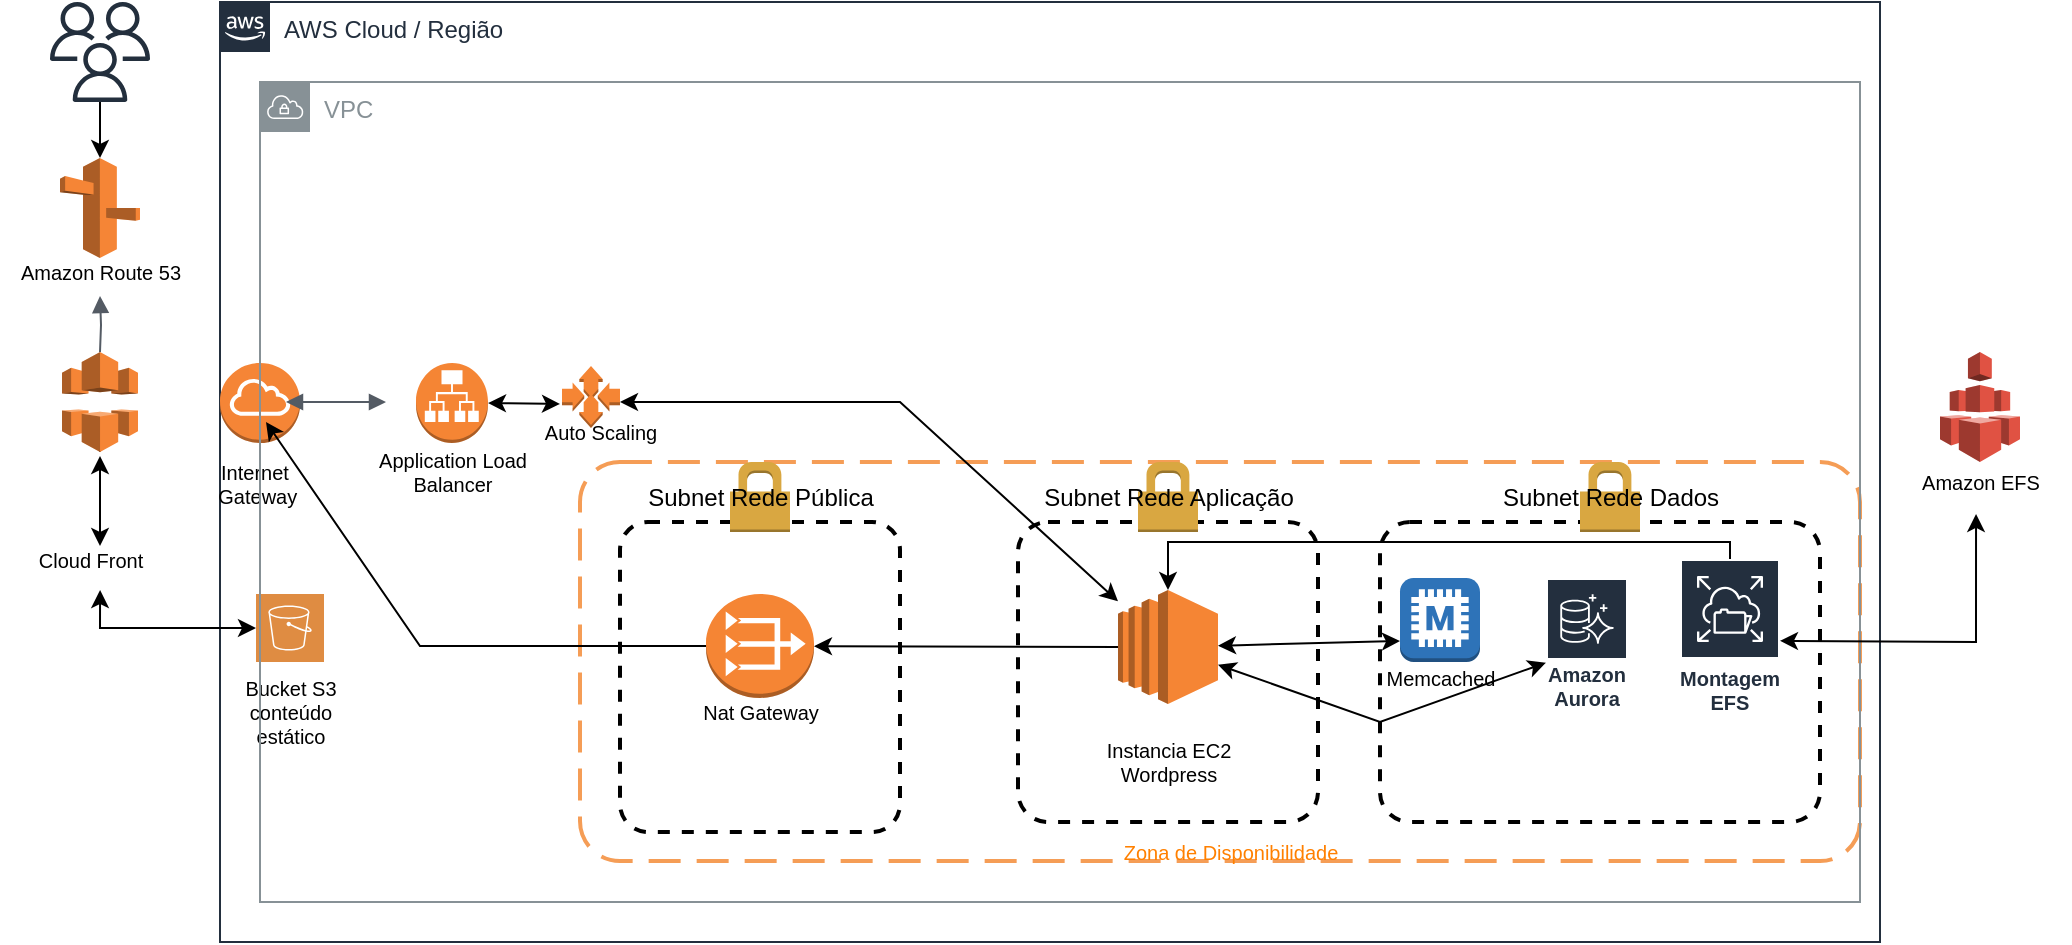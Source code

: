 <mxfile version="20.2.4" type="github">
  <diagram id="Ht1M8jgEwFfnCIfOTk4-" name="Page-1">
    <mxGraphModel dx="1422" dy="780" grid="1" gridSize="10" guides="1" tooltips="1" connect="1" arrows="1" fold="1" page="1" pageScale="1" pageWidth="1169" pageHeight="827" math="0" shadow="0">
      <root>
        <mxCell id="0" />
        <mxCell id="1" parent="0" />
        <mxCell id="UEzPUAAOIrF-is8g5C7q-205" value="AWS Cloud / Região" style="points=[[0,0],[0.25,0],[0.5,0],[0.75,0],[1,0],[1,0.25],[1,0.5],[1,0.75],[1,1],[0.75,1],[0.5,1],[0.25,1],[0,1],[0,0.75],[0,0.5],[0,0.25]];outlineConnect=0;gradientColor=none;html=1;whiteSpace=wrap;fontSize=12;fontStyle=0;shape=mxgraph.aws4.group;grIcon=mxgraph.aws4.group_aws_cloud_alt;strokeColor=#232F3E;fillColor=none;verticalAlign=top;align=left;spacingLeft=30;fontColor=#232F3E;dashed=0;labelBackgroundColor=#ffffff;container=1;pointerEvents=0;collapsible=0;recursiveResize=0;" parent="1" vertex="1">
          <mxGeometry x="220" y="120" width="830" height="470" as="geometry" />
        </mxCell>
        <mxCell id="1rJHCLjxZAj-tCfooPcw-8" value="" style="sketch=0;pointerEvents=1;shadow=0;dashed=0;html=1;strokeColor=none;fillColor=#DF8C42;labelPosition=center;verticalLabelPosition=bottom;verticalAlign=top;align=center;outlineConnect=0;shape=mxgraph.veeam2.aws_s3;fontSize=10;" parent="UEzPUAAOIrF-is8g5C7q-205" vertex="1">
          <mxGeometry x="18" y="296" width="34" height="34" as="geometry" />
        </mxCell>
        <mxCell id="1rJHCLjxZAj-tCfooPcw-10" value="" style="outlineConnect=0;dashed=0;verticalLabelPosition=bottom;verticalAlign=top;align=center;html=1;shape=mxgraph.aws3.internet_gateway;fillColor=#F58536;gradientColor=none;fontSize=10;" parent="UEzPUAAOIrF-is8g5C7q-205" vertex="1">
          <mxGeometry y="180.5" width="40" height="40" as="geometry" />
        </mxCell>
        <mxCell id="1rJHCLjxZAj-tCfooPcw-11" value="Internet&lt;br&gt;&amp;nbsp;Gateway" style="text;html=1;align=center;verticalAlign=middle;resizable=0;points=[];autosize=1;strokeColor=none;fillColor=none;fontSize=10;" parent="UEzPUAAOIrF-is8g5C7q-205" vertex="1">
          <mxGeometry x="-18" y="220.5" width="70" height="40" as="geometry" />
        </mxCell>
        <mxCell id="1rJHCLjxZAj-tCfooPcw-9" value="Bucket S3&lt;br&gt;conteúdo&lt;br&gt;estático" style="text;html=1;align=center;verticalAlign=middle;resizable=0;points=[];autosize=1;strokeColor=none;fillColor=none;fontSize=10;" parent="UEzPUAAOIrF-is8g5C7q-205" vertex="1">
          <mxGeometry y="330" width="70" height="50" as="geometry" />
        </mxCell>
        <mxCell id="1rJHCLjxZAj-tCfooPcw-26" value="" style="rounded=1;arcSize=10;dashed=1;strokeColor=#F59D56;fillColor=none;gradientColor=none;dashPattern=8 4;strokeWidth=2;fontSize=10;" parent="UEzPUAAOIrF-is8g5C7q-205" vertex="1">
          <mxGeometry x="180" y="230" width="640" height="199.5" as="geometry" />
        </mxCell>
        <mxCell id="1rJHCLjxZAj-tCfooPcw-27" value="&lt;font color=&quot;#ff8000&quot;&gt;Zona de Disponibilidade&lt;/font&gt;" style="text;html=1;align=center;verticalAlign=middle;resizable=0;points=[];autosize=1;strokeColor=none;fillColor=none;fontSize=10;" parent="UEzPUAAOIrF-is8g5C7q-205" vertex="1">
          <mxGeometry x="440" y="410" width="130" height="30" as="geometry" />
        </mxCell>
        <mxCell id="1rJHCLjxZAj-tCfooPcw-28" value="" style="outlineConnect=0;dashed=0;verticalLabelPosition=bottom;verticalAlign=top;align=center;html=1;shape=mxgraph.aws3.application_load_balancer;fillColor=#F58534;gradientColor=none;fontSize=10;fontColor=#FF8000;" parent="UEzPUAAOIrF-is8g5C7q-205" vertex="1">
          <mxGeometry x="98" y="180.5" width="36" height="40" as="geometry" />
        </mxCell>
        <mxCell id="1rJHCLjxZAj-tCfooPcw-29" value="&lt;font color=&quot;#000000&quot;&gt;Application Load&lt;br&gt;Balancer&lt;/font&gt;" style="text;html=1;align=center;verticalAlign=middle;resizable=0;points=[];autosize=1;strokeColor=none;fillColor=none;fontSize=10;fontColor=#FF8000;" parent="UEzPUAAOIrF-is8g5C7q-205" vertex="1">
          <mxGeometry x="66" y="215" width="100" height="40" as="geometry" />
        </mxCell>
        <mxCell id="1rJHCLjxZAj-tCfooPcw-34" value="" style="edgeStyle=orthogonalEdgeStyle;html=1;endArrow=block;elbow=vertical;startArrow=block;startFill=1;endFill=1;strokeColor=#545B64;rounded=0;fontSize=10;fontColor=#000000;" parent="UEzPUAAOIrF-is8g5C7q-205" edge="1">
          <mxGeometry width="100" relative="1" as="geometry">
            <mxPoint x="33" y="200" as="sourcePoint" />
            <mxPoint x="83" y="200" as="targetPoint" />
          </mxGeometry>
        </mxCell>
        <mxCell id="1rJHCLjxZAj-tCfooPcw-40" value="" style="outlineConnect=0;dashed=0;verticalLabelPosition=bottom;verticalAlign=top;align=center;html=1;shape=mxgraph.aws3.auto_scaling;fillColor=#F58534;gradientColor=none;fontSize=10;fontColor=#000000;" parent="UEzPUAAOIrF-is8g5C7q-205" vertex="1">
          <mxGeometry x="171" y="182" width="29" height="31" as="geometry" />
        </mxCell>
        <mxCell id="1rJHCLjxZAj-tCfooPcw-41" value="Auto Scaling" style="text;html=1;align=center;verticalAlign=middle;resizable=0;points=[];autosize=1;strokeColor=none;fillColor=none;fontSize=10;fontColor=#000000;" parent="UEzPUAAOIrF-is8g5C7q-205" vertex="1">
          <mxGeometry x="150" y="200" width="80" height="30" as="geometry" />
        </mxCell>
        <mxCell id="1rJHCLjxZAj-tCfooPcw-43" value="Nat Gateway" style="text;html=1;align=center;verticalAlign=middle;resizable=0;points=[];autosize=1;strokeColor=none;fillColor=none;fontSize=10;fontColor=#000000;" parent="UEzPUAAOIrF-is8g5C7q-205" vertex="1">
          <mxGeometry x="230" y="339.5" width="80" height="30" as="geometry" />
        </mxCell>
        <mxCell id="1rJHCLjxZAj-tCfooPcw-46" value="Instancia EC2&lt;br&gt;Wordpress" style="text;html=1;align=center;verticalAlign=middle;resizable=0;points=[];autosize=1;strokeColor=none;fillColor=none;fontSize=10;fontColor=#000000;" parent="UEzPUAAOIrF-is8g5C7q-205" vertex="1">
          <mxGeometry x="429" y="359.5" width="90" height="40" as="geometry" />
        </mxCell>
        <mxCell id="1rJHCLjxZAj-tCfooPcw-52" value="Memcached" style="text;html=1;align=center;verticalAlign=middle;resizable=0;points=[];autosize=1;strokeColor=none;fillColor=none;fontSize=10;fontColor=#000000;" parent="UEzPUAAOIrF-is8g5C7q-205" vertex="1">
          <mxGeometry x="570" y="322.5" width="80" height="30" as="geometry" />
        </mxCell>
        <mxCell id="hrkvHu_RFOTGukXnJrcy-8" value="" style="rounded=1;arcSize=10;dashed=1;fillColor=none;gradientColor=none;strokeWidth=2;" vertex="1" parent="UEzPUAAOIrF-is8g5C7q-205">
          <mxGeometry x="200" y="260" width="140" height="155" as="geometry" />
        </mxCell>
        <mxCell id="hrkvHu_RFOTGukXnJrcy-9" value="Subnet Rede Pública" style="dashed=1;html=1;shape=mxgraph.aws3.permissions;fillColor=#D9A741;gradientColor=none;dashed=0;" vertex="1" parent="UEzPUAAOIrF-is8g5C7q-205">
          <mxGeometry x="255" y="230" width="30" height="35" as="geometry" />
        </mxCell>
        <mxCell id="hrkvHu_RFOTGukXnJrcy-10" value="" style="rounded=1;arcSize=10;dashed=1;fillColor=none;gradientColor=none;strokeWidth=2;" vertex="1" parent="UEzPUAAOIrF-is8g5C7q-205">
          <mxGeometry x="399" y="260" width="150" height="150" as="geometry" />
        </mxCell>
        <mxCell id="hrkvHu_RFOTGukXnJrcy-11" value="Subnet Rede Aplicação" style="dashed=0;html=1;shape=mxgraph.aws3.permissions;fillColor=#D9A741;gradientColor=none;dashed=0;" vertex="1" parent="UEzPUAAOIrF-is8g5C7q-205">
          <mxGeometry x="459" y="230" width="30" height="35" as="geometry" />
        </mxCell>
        <mxCell id="hrkvHu_RFOTGukXnJrcy-13" value="" style="rounded=1;arcSize=10;fillColor=none;gradientColor=none;strokeWidth=2;dashed=1;" vertex="1" parent="UEzPUAAOIrF-is8g5C7q-205">
          <mxGeometry x="580" y="260" width="220" height="150" as="geometry" />
        </mxCell>
        <mxCell id="hrkvHu_RFOTGukXnJrcy-14" value="Subnet Rede Dados" style="html=1;shape=mxgraph.aws3.permissions;fillColor=#D9A741;gradientColor=none;dashed=1;" vertex="1" parent="UEzPUAAOIrF-is8g5C7q-205">
          <mxGeometry x="680" y="230" width="30" height="35" as="geometry" />
        </mxCell>
        <mxCell id="hrkvHu_RFOTGukXnJrcy-15" value="" style="outlineConnect=0;dashed=0;verticalLabelPosition=bottom;verticalAlign=top;align=center;html=1;shape=mxgraph.aws3.vpc_nat_gateway;fillColor=#F58534;gradientColor=none;" vertex="1" parent="UEzPUAAOIrF-is8g5C7q-205">
          <mxGeometry x="243" y="296" width="54" height="52" as="geometry" />
        </mxCell>
        <mxCell id="hrkvHu_RFOTGukXnJrcy-16" value="" style="endArrow=classic;html=1;rounded=0;" edge="1" parent="UEzPUAAOIrF-is8g5C7q-205" source="hrkvHu_RFOTGukXnJrcy-15">
          <mxGeometry width="50" height="50" relative="1" as="geometry">
            <mxPoint x="-27" y="260" as="sourcePoint" />
            <mxPoint x="23" y="210" as="targetPoint" />
            <Array as="points">
              <mxPoint x="100" y="322" />
            </Array>
          </mxGeometry>
        </mxCell>
        <mxCell id="hrkvHu_RFOTGukXnJrcy-17" value="" style="outlineConnect=0;dashed=0;verticalLabelPosition=bottom;verticalAlign=top;align=center;html=1;shape=mxgraph.aws3.ec2;fillColor=#F58534;gradientColor=none;" vertex="1" parent="UEzPUAAOIrF-is8g5C7q-205">
          <mxGeometry x="449" y="294" width="50" height="57" as="geometry" />
        </mxCell>
        <mxCell id="hrkvHu_RFOTGukXnJrcy-18" value="" style="endArrow=classic;html=1;rounded=0;" edge="1" parent="UEzPUAAOIrF-is8g5C7q-205" target="hrkvHu_RFOTGukXnJrcy-8">
          <mxGeometry width="50" height="50" relative="1" as="geometry">
            <mxPoint x="340" y="350" as="sourcePoint" />
            <mxPoint x="390" y="300" as="targetPoint" />
          </mxGeometry>
        </mxCell>
        <mxCell id="hrkvHu_RFOTGukXnJrcy-19" value="" style="endArrow=classic;html=1;rounded=0;" edge="1" parent="UEzPUAAOIrF-is8g5C7q-205" source="hrkvHu_RFOTGukXnJrcy-17" target="hrkvHu_RFOTGukXnJrcy-15">
          <mxGeometry width="50" height="50" relative="1" as="geometry">
            <mxPoint x="340" y="280" as="sourcePoint" />
            <mxPoint x="390" y="230" as="targetPoint" />
          </mxGeometry>
        </mxCell>
        <mxCell id="hrkvHu_RFOTGukXnJrcy-20" value="" style="endArrow=classic;startArrow=classic;html=1;rounded=0;" edge="1" parent="UEzPUAAOIrF-is8g5C7q-205" target="hrkvHu_RFOTGukXnJrcy-17">
          <mxGeometry width="50" height="50" relative="1" as="geometry">
            <mxPoint x="200" y="200" as="sourcePoint" />
            <mxPoint x="240" y="200" as="targetPoint" />
            <Array as="points">
              <mxPoint x="340" y="200" />
            </Array>
          </mxGeometry>
        </mxCell>
        <mxCell id="hrkvHu_RFOTGukXnJrcy-21" value="" style="endArrow=classic;startArrow=classic;html=1;rounded=0;exitX=1;exitY=0.5;exitDx=0;exitDy=0;exitPerimeter=0;" edge="1" parent="UEzPUAAOIrF-is8g5C7q-205" source="1rJHCLjxZAj-tCfooPcw-28">
          <mxGeometry width="50" height="50" relative="1" as="geometry">
            <mxPoint x="130" y="230" as="sourcePoint" />
            <mxPoint x="170" y="201" as="targetPoint" />
          </mxGeometry>
        </mxCell>
        <mxCell id="hrkvHu_RFOTGukXnJrcy-22" value="" style="outlineConnect=0;dashed=0;verticalLabelPosition=bottom;verticalAlign=top;align=center;html=1;shape=mxgraph.aws3.memcached;fillColor=#2E73B8;gradientColor=none;" vertex="1" parent="UEzPUAAOIrF-is8g5C7q-205">
          <mxGeometry x="590" y="288" width="40" height="42" as="geometry" />
        </mxCell>
        <mxCell id="hrkvHu_RFOTGukXnJrcy-23" value="Amazon&#xa;Aurora" style="sketch=0;outlineConnect=0;fontColor=#232F3E;gradientColor=none;strokeColor=#ffffff;fillColor=#232F3E;dashed=0;verticalLabelPosition=middle;verticalAlign=bottom;align=center;html=1;whiteSpace=wrap;fontSize=10;fontStyle=1;spacing=3;shape=mxgraph.aws4.productIcon;prIcon=mxgraph.aws4.aurora;" vertex="1" parent="UEzPUAAOIrF-is8g5C7q-205">
          <mxGeometry x="663" y="288" width="41" height="70" as="geometry" />
        </mxCell>
        <mxCell id="hrkvHu_RFOTGukXnJrcy-29" style="edgeStyle=orthogonalEdgeStyle;rounded=0;orthogonalLoop=1;jettySize=auto;html=1;entryX=0.5;entryY=0;entryDx=0;entryDy=0;entryPerimeter=0;" edge="1" parent="UEzPUAAOIrF-is8g5C7q-205" source="hrkvHu_RFOTGukXnJrcy-24" target="hrkvHu_RFOTGukXnJrcy-17">
          <mxGeometry relative="1" as="geometry">
            <Array as="points">
              <mxPoint x="755" y="270" />
              <mxPoint x="474" y="270" />
            </Array>
          </mxGeometry>
        </mxCell>
        <mxCell id="hrkvHu_RFOTGukXnJrcy-24" value="Montagem EFS" style="sketch=0;outlineConnect=0;fontColor=#232F3E;gradientColor=none;strokeColor=#ffffff;fillColor=#232F3E;dashed=0;verticalLabelPosition=middle;verticalAlign=bottom;align=center;html=1;whiteSpace=wrap;fontSize=10;fontStyle=1;spacing=3;shape=mxgraph.aws4.productIcon;prIcon=mxgraph.aws4.elastic_file_system;" vertex="1" parent="UEzPUAAOIrF-is8g5C7q-205">
          <mxGeometry x="730" y="278.5" width="50" height="81.5" as="geometry" />
        </mxCell>
        <mxCell id="hrkvHu_RFOTGukXnJrcy-25" value="" style="endArrow=classic;startArrow=classic;html=1;rounded=0;entryX=0;entryY=0.75;entryDx=0;entryDy=0;entryPerimeter=0;" edge="1" parent="UEzPUAAOIrF-is8g5C7q-205" source="hrkvHu_RFOTGukXnJrcy-17" target="hrkvHu_RFOTGukXnJrcy-22">
          <mxGeometry width="50" height="50" relative="1" as="geometry">
            <mxPoint x="540" y="350" as="sourcePoint" />
            <mxPoint x="590" y="300" as="targetPoint" />
          </mxGeometry>
        </mxCell>
        <mxCell id="hrkvHu_RFOTGukXnJrcy-26" value="" style="endArrow=classic;startArrow=classic;html=1;rounded=0;" edge="1" parent="UEzPUAAOIrF-is8g5C7q-205" source="hrkvHu_RFOTGukXnJrcy-17" target="hrkvHu_RFOTGukXnJrcy-23">
          <mxGeometry width="50" height="50" relative="1" as="geometry">
            <mxPoint x="630" y="351" as="sourcePoint" />
            <mxPoint x="680" y="301" as="targetPoint" />
            <Array as="points">
              <mxPoint x="580" y="360" />
            </Array>
          </mxGeometry>
        </mxCell>
        <mxCell id="hrkvHu_RFOTGukXnJrcy-35" value="VPC" style="sketch=0;outlineConnect=0;gradientColor=none;html=1;whiteSpace=wrap;fontSize=12;fontStyle=0;shape=mxgraph.aws4.group;grIcon=mxgraph.aws4.group_vpc;strokeColor=#879196;fillColor=none;verticalAlign=top;align=left;spacingLeft=30;fontColor=#879196;dashed=0;" vertex="1" parent="UEzPUAAOIrF-is8g5C7q-205">
          <mxGeometry x="20" y="40" width="800" height="410" as="geometry" />
        </mxCell>
        <mxCell id="1rJHCLjxZAj-tCfooPcw-2" value="" style="outlineConnect=0;dashed=0;verticalLabelPosition=bottom;verticalAlign=top;align=center;html=1;shape=mxgraph.aws3.route_53;fillColor=#F58536;gradientColor=none;" parent="1" vertex="1">
          <mxGeometry x="140" y="198" width="40" height="50" as="geometry" />
        </mxCell>
        <mxCell id="1rJHCLjxZAj-tCfooPcw-3" value="&lt;font style=&quot;font-size: 10px;&quot;&gt;Amazon Route 53&lt;br&gt;&lt;/font&gt;" style="text;html=1;align=center;verticalAlign=middle;resizable=0;points=[];autosize=1;strokeColor=none;fillColor=none;" parent="1" vertex="1">
          <mxGeometry x="110" y="240" width="100" height="30" as="geometry" />
        </mxCell>
        <mxCell id="1rJHCLjxZAj-tCfooPcw-5" value="Cloud Front" style="text;html=1;align=center;verticalAlign=middle;resizable=0;points=[];autosize=1;strokeColor=none;fillColor=none;fontSize=10;" parent="1" vertex="1">
          <mxGeometry x="115" y="384" width="80" height="30" as="geometry" />
        </mxCell>
        <mxCell id="1rJHCLjxZAj-tCfooPcw-20" style="edgeStyle=orthogonalEdgeStyle;rounded=0;orthogonalLoop=1;jettySize=auto;html=1;fontSize=10;" parent="1" source="1rJHCLjxZAj-tCfooPcw-7" target="1rJHCLjxZAj-tCfooPcw-2" edge="1">
          <mxGeometry relative="1" as="geometry" />
        </mxCell>
        <mxCell id="1rJHCLjxZAj-tCfooPcw-7" value="" style="sketch=0;outlineConnect=0;fontColor=#232F3E;gradientColor=none;fillColor=#232F3D;strokeColor=none;dashed=0;verticalLabelPosition=bottom;verticalAlign=top;align=center;html=1;fontSize=12;fontStyle=0;aspect=fixed;pointerEvents=1;shape=mxgraph.aws4.users;" parent="1" vertex="1">
          <mxGeometry x="135" y="120" width="50" height="50" as="geometry" />
        </mxCell>
        <mxCell id="1rJHCLjxZAj-tCfooPcw-18" value="" style="edgeStyle=orthogonalEdgeStyle;html=1;endArrow=block;elbow=vertical;startArrow=none;startFill=1;endFill=1;strokeColor=#545B64;rounded=0;fontSize=10;exitX=0.5;exitY=1;exitDx=0;exitDy=0;exitPerimeter=0;" parent="1" source="1rJHCLjxZAj-tCfooPcw-4" edge="1">
          <mxGeometry width="100" relative="1" as="geometry">
            <mxPoint x="160" y="267" as="sourcePoint" />
            <mxPoint x="160" y="327" as="targetPoint" />
          </mxGeometry>
        </mxCell>
        <mxCell id="1rJHCLjxZAj-tCfooPcw-4" value="" style="outlineConnect=0;dashed=0;verticalLabelPosition=bottom;verticalAlign=top;align=center;html=1;shape=mxgraph.aws3.cloudfront;fillColor=#F58536;gradientColor=none;fontSize=10;" parent="1" vertex="1">
          <mxGeometry x="141" y="295" width="38" height="50" as="geometry" />
        </mxCell>
        <mxCell id="1rJHCLjxZAj-tCfooPcw-30" value="" style="edgeStyle=orthogonalEdgeStyle;html=1;endArrow=none;elbow=vertical;startArrow=block;startFill=1;endFill=1;strokeColor=#545B64;rounded=0;fontSize=10;exitX=0.5;exitY=1;exitDx=0;exitDy=0;exitPerimeter=0;" parent="1" target="1rJHCLjxZAj-tCfooPcw-4" edge="1">
          <mxGeometry width="100" relative="1" as="geometry">
            <mxPoint x="160" y="267" as="sourcePoint" />
            <mxPoint x="160" y="327" as="targetPoint" />
          </mxGeometry>
        </mxCell>
        <mxCell id="hrkvHu_RFOTGukXnJrcy-1" value="" style="endArrow=classic;startArrow=classic;html=1;rounded=0;" edge="1" parent="1">
          <mxGeometry width="50" height="50" relative="1" as="geometry">
            <mxPoint x="160" y="392" as="sourcePoint" />
            <mxPoint x="160" y="347" as="targetPoint" />
          </mxGeometry>
        </mxCell>
        <mxCell id="hrkvHu_RFOTGukXnJrcy-30" value="" style="outlineConnect=0;dashed=0;verticalLabelPosition=bottom;verticalAlign=top;align=center;html=1;shape=mxgraph.aws3.efs;fillColor=#E05243;gradientColor=none;" vertex="1" parent="1">
          <mxGeometry x="1080" y="295" width="40" height="55" as="geometry" />
        </mxCell>
        <mxCell id="hrkvHu_RFOTGukXnJrcy-31" value="&lt;font style=&quot;font-size: 10px;&quot;&gt;Amazon EFS&lt;/font&gt;" style="text;html=1;align=center;verticalAlign=middle;resizable=0;points=[];autosize=1;strokeColor=none;fillColor=none;" vertex="1" parent="1">
          <mxGeometry x="1055" y="345" width="90" height="30" as="geometry" />
        </mxCell>
        <mxCell id="hrkvHu_RFOTGukXnJrcy-32" value="" style="endArrow=classic;startArrow=classic;html=1;rounded=0;fontSize=10;entryX=0.478;entryY=1.033;entryDx=0;entryDy=0;entryPerimeter=0;" edge="1" parent="1" source="hrkvHu_RFOTGukXnJrcy-24" target="hrkvHu_RFOTGukXnJrcy-31">
          <mxGeometry width="50" height="50" relative="1" as="geometry">
            <mxPoint x="1050" y="500" as="sourcePoint" />
            <mxPoint x="1100" y="450" as="targetPoint" />
            <Array as="points">
              <mxPoint x="1098" y="440" />
            </Array>
          </mxGeometry>
        </mxCell>
        <mxCell id="hrkvHu_RFOTGukXnJrcy-34" value="" style="endArrow=classic;startArrow=classic;html=1;rounded=0;fontSize=10;entryX=0.563;entryY=1;entryDx=0;entryDy=0;entryPerimeter=0;" edge="1" parent="1" source="1rJHCLjxZAj-tCfooPcw-8" target="1rJHCLjxZAj-tCfooPcw-5">
          <mxGeometry width="50" height="50" relative="1" as="geometry">
            <mxPoint x="150" y="470" as="sourcePoint" />
            <mxPoint x="200" y="420" as="targetPoint" />
            <Array as="points">
              <mxPoint x="160" y="433" />
            </Array>
          </mxGeometry>
        </mxCell>
      </root>
    </mxGraphModel>
  </diagram>
</mxfile>
